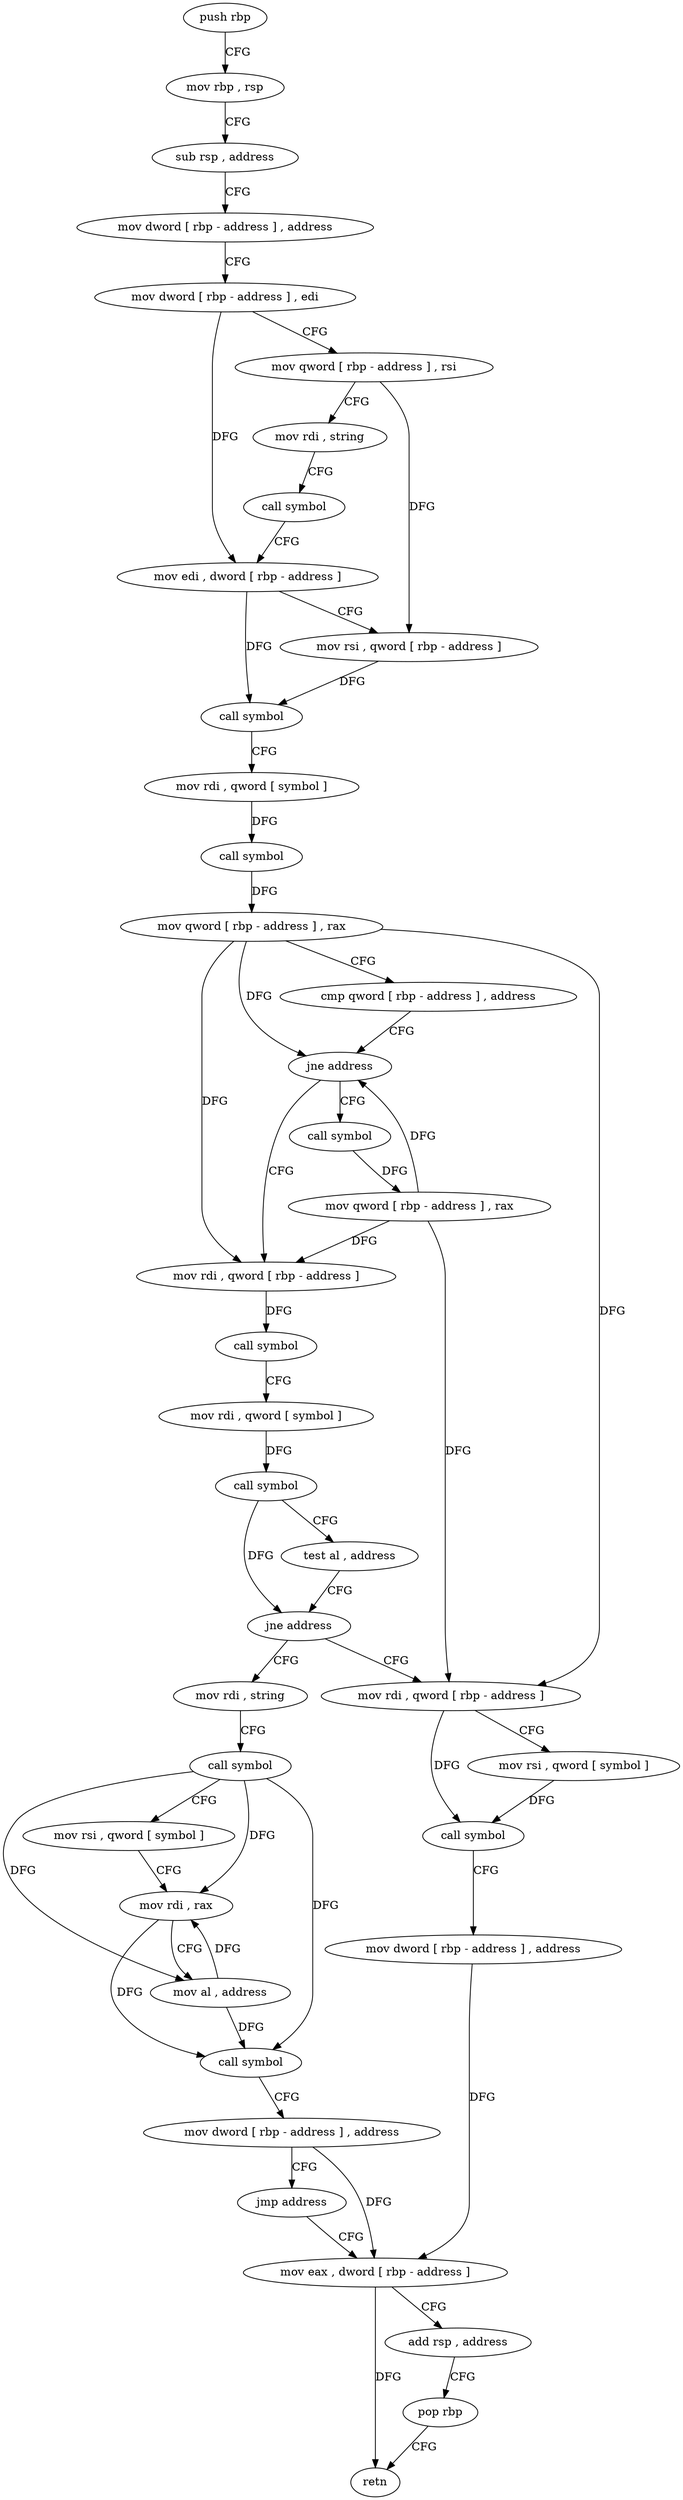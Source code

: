 digraph "func" {
"4220000" [label = "push rbp" ]
"4220001" [label = "mov rbp , rsp" ]
"4220004" [label = "sub rsp , address" ]
"4220008" [label = "mov dword [ rbp - address ] , address" ]
"4220015" [label = "mov dword [ rbp - address ] , edi" ]
"4220018" [label = "mov qword [ rbp - address ] , rsi" ]
"4220022" [label = "mov rdi , string" ]
"4220032" [label = "call symbol" ]
"4220037" [label = "mov edi , dword [ rbp - address ]" ]
"4220040" [label = "mov rsi , qword [ rbp - address ]" ]
"4220044" [label = "call symbol" ]
"4220049" [label = "mov rdi , qword [ symbol ]" ]
"4220057" [label = "call symbol" ]
"4220062" [label = "mov qword [ rbp - address ] , rax" ]
"4220066" [label = "cmp qword [ rbp - address ] , address" ]
"4220071" [label = "jne address" ]
"4220086" [label = "mov rdi , qword [ rbp - address ]" ]
"4220077" [label = "call symbol" ]
"4220090" [label = "call symbol" ]
"4220095" [label = "mov rdi , qword [ symbol ]" ]
"4220103" [label = "call symbol" ]
"4220108" [label = "test al , address" ]
"4220110" [label = "jne address" ]
"4220161" [label = "mov rdi , qword [ rbp - address ]" ]
"4220116" [label = "mov rdi , string" ]
"4220082" [label = "mov qword [ rbp - address ] , rax" ]
"4220165" [label = "mov rsi , qword [ symbol ]" ]
"4220173" [label = "call symbol" ]
"4220178" [label = "mov dword [ rbp - address ] , address" ]
"4220185" [label = "mov eax , dword [ rbp - address ]" ]
"4220126" [label = "call symbol" ]
"4220131" [label = "mov rsi , qword [ symbol ]" ]
"4220139" [label = "mov rdi , rax" ]
"4220142" [label = "mov al , address" ]
"4220144" [label = "call symbol" ]
"4220149" [label = "mov dword [ rbp - address ] , address" ]
"4220156" [label = "jmp address" ]
"4220188" [label = "add rsp , address" ]
"4220192" [label = "pop rbp" ]
"4220193" [label = "retn" ]
"4220000" -> "4220001" [ label = "CFG" ]
"4220001" -> "4220004" [ label = "CFG" ]
"4220004" -> "4220008" [ label = "CFG" ]
"4220008" -> "4220015" [ label = "CFG" ]
"4220015" -> "4220018" [ label = "CFG" ]
"4220015" -> "4220037" [ label = "DFG" ]
"4220018" -> "4220022" [ label = "CFG" ]
"4220018" -> "4220040" [ label = "DFG" ]
"4220022" -> "4220032" [ label = "CFG" ]
"4220032" -> "4220037" [ label = "CFG" ]
"4220037" -> "4220040" [ label = "CFG" ]
"4220037" -> "4220044" [ label = "DFG" ]
"4220040" -> "4220044" [ label = "DFG" ]
"4220044" -> "4220049" [ label = "CFG" ]
"4220049" -> "4220057" [ label = "DFG" ]
"4220057" -> "4220062" [ label = "DFG" ]
"4220062" -> "4220066" [ label = "CFG" ]
"4220062" -> "4220071" [ label = "DFG" ]
"4220062" -> "4220086" [ label = "DFG" ]
"4220062" -> "4220161" [ label = "DFG" ]
"4220066" -> "4220071" [ label = "CFG" ]
"4220071" -> "4220086" [ label = "CFG" ]
"4220071" -> "4220077" [ label = "CFG" ]
"4220086" -> "4220090" [ label = "DFG" ]
"4220077" -> "4220082" [ label = "DFG" ]
"4220090" -> "4220095" [ label = "CFG" ]
"4220095" -> "4220103" [ label = "DFG" ]
"4220103" -> "4220108" [ label = "CFG" ]
"4220103" -> "4220110" [ label = "DFG" ]
"4220108" -> "4220110" [ label = "CFG" ]
"4220110" -> "4220161" [ label = "CFG" ]
"4220110" -> "4220116" [ label = "CFG" ]
"4220161" -> "4220165" [ label = "CFG" ]
"4220161" -> "4220173" [ label = "DFG" ]
"4220116" -> "4220126" [ label = "CFG" ]
"4220082" -> "4220086" [ label = "DFG" ]
"4220082" -> "4220071" [ label = "DFG" ]
"4220082" -> "4220161" [ label = "DFG" ]
"4220165" -> "4220173" [ label = "DFG" ]
"4220173" -> "4220178" [ label = "CFG" ]
"4220178" -> "4220185" [ label = "DFG" ]
"4220185" -> "4220188" [ label = "CFG" ]
"4220185" -> "4220193" [ label = "DFG" ]
"4220126" -> "4220131" [ label = "CFG" ]
"4220126" -> "4220139" [ label = "DFG" ]
"4220126" -> "4220142" [ label = "DFG" ]
"4220126" -> "4220144" [ label = "DFG" ]
"4220131" -> "4220139" [ label = "CFG" ]
"4220139" -> "4220142" [ label = "CFG" ]
"4220139" -> "4220144" [ label = "DFG" ]
"4220142" -> "4220144" [ label = "DFG" ]
"4220142" -> "4220139" [ label = "DFG" ]
"4220144" -> "4220149" [ label = "CFG" ]
"4220149" -> "4220156" [ label = "CFG" ]
"4220149" -> "4220185" [ label = "DFG" ]
"4220156" -> "4220185" [ label = "CFG" ]
"4220188" -> "4220192" [ label = "CFG" ]
"4220192" -> "4220193" [ label = "CFG" ]
}
